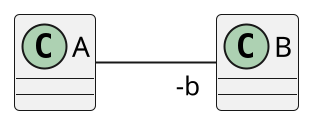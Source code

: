 @startuml

left to right direction
skinparam classAttributeIconSize 0
scale 2.0

class A {

}

class B {

}

A --"-b" B

@enduml